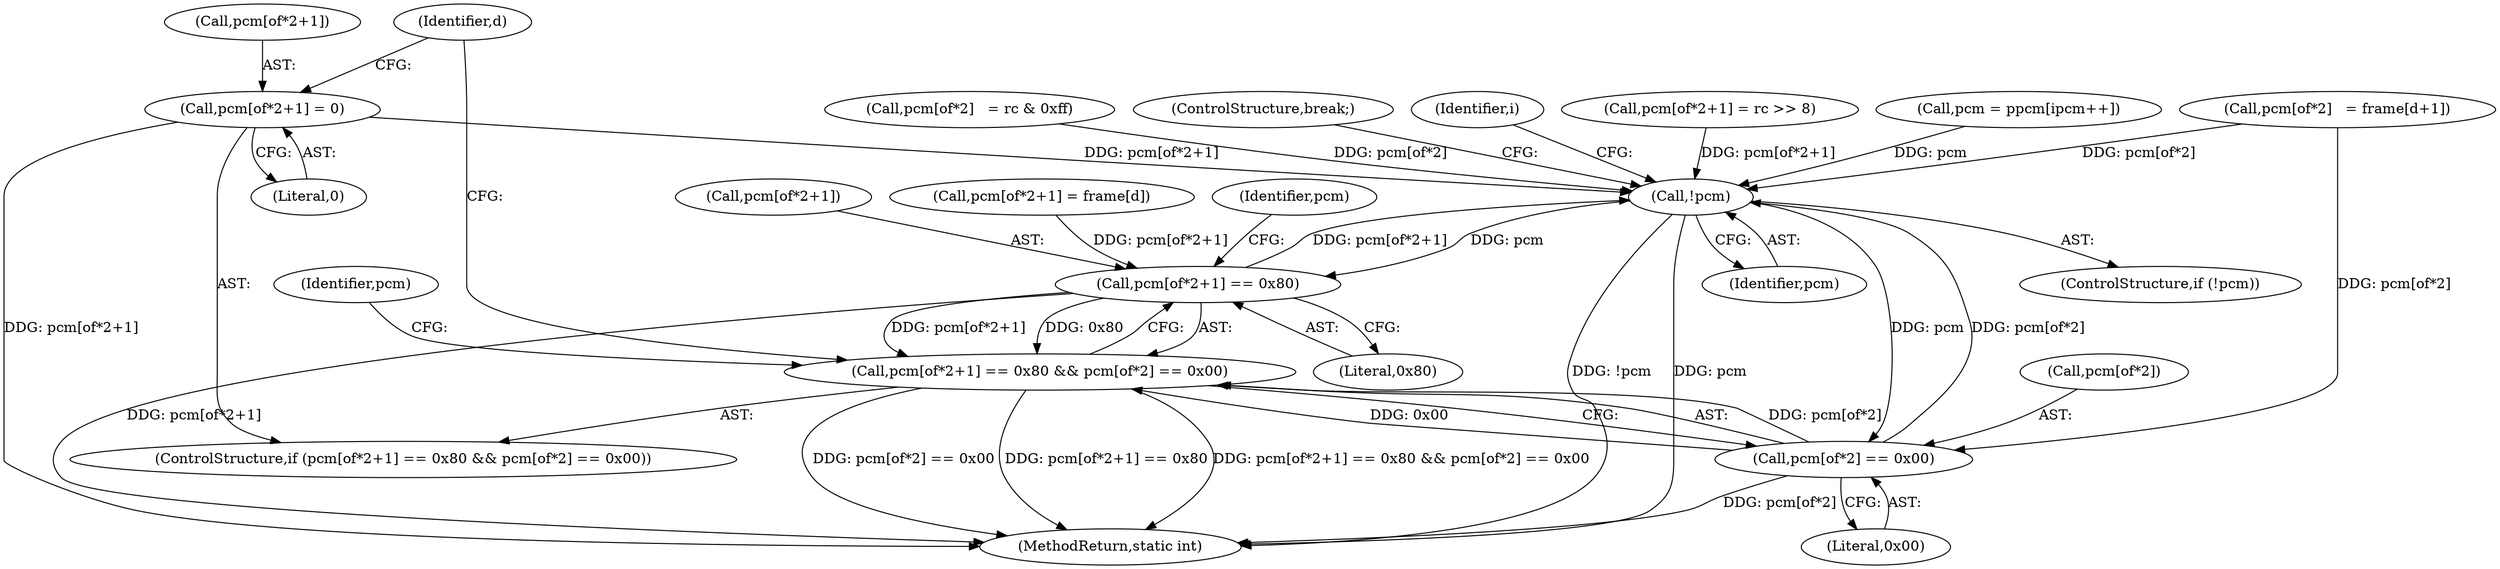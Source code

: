 digraph "0_libav_2d1c0dea5f6b91bec7f5fa53ec050913d851e366@array" {
"1000349" [label="(Call,pcm[of*2+1] = 0)"];
"1000236" [label="(Call,!pcm)"];
"1000333" [label="(Call,pcm[of*2+1] == 0x80)"];
"1000332" [label="(Call,pcm[of*2+1] == 0x80 && pcm[of*2] == 0x00)"];
"1000342" [label="(Call,pcm[of*2] == 0x00)"];
"1000342" [label="(Call,pcm[of*2] == 0x00)"];
"1000498" [label="(Call,pcm[of*2+1] = rc >> 8)"];
"1000343" [label="(Call,pcm[of*2])"];
"1000238" [label="(ControlStructure,break;)"];
"1000241" [label="(Identifier,i)"];
"1000332" [label="(Call,pcm[of*2+1] == 0x80 && pcm[of*2] == 0x00)"];
"1000333" [label="(Call,pcm[of*2+1] == 0x80)"];
"1000320" [label="(Call,pcm[of*2+1] = frame[d])"];
"1000344" [label="(Identifier,pcm)"];
"1000521" [label="(MethodReturn,static int)"];
"1000351" [label="(Identifier,pcm)"];
"1000349" [label="(Call,pcm[of*2+1] = 0)"];
"1000331" [label="(ControlStructure,if (pcm[of*2+1] == 0x80 && pcm[of*2] == 0x00))"];
"1000275" [label="(Identifier,d)"];
"1000357" [label="(Literal,0)"];
"1000235" [label="(ControlStructure,if (!pcm))"];
"1000348" [label="(Literal,0x00)"];
"1000350" [label="(Call,pcm[of*2+1])"];
"1000236" [label="(Call,!pcm)"];
"1000237" [label="(Identifier,pcm)"];
"1000309" [label="(Call,pcm[of*2]   = frame[d+1])"];
"1000334" [label="(Call,pcm[of*2+1])"];
"1000341" [label="(Literal,0x80)"];
"1000229" [label="(Call,pcm = ppcm[ipcm++])"];
"1000489" [label="(Call,pcm[of*2]   = rc & 0xff)"];
"1000349" -> "1000331"  [label="AST: "];
"1000349" -> "1000357"  [label="CFG: "];
"1000350" -> "1000349"  [label="AST: "];
"1000357" -> "1000349"  [label="AST: "];
"1000275" -> "1000349"  [label="CFG: "];
"1000349" -> "1000521"  [label="DDG: pcm[of*2+1]"];
"1000349" -> "1000236"  [label="DDG: pcm[of*2+1]"];
"1000236" -> "1000235"  [label="AST: "];
"1000236" -> "1000237"  [label="CFG: "];
"1000237" -> "1000236"  [label="AST: "];
"1000238" -> "1000236"  [label="CFG: "];
"1000241" -> "1000236"  [label="CFG: "];
"1000236" -> "1000521"  [label="DDG: pcm"];
"1000236" -> "1000521"  [label="DDG: !pcm"];
"1000309" -> "1000236"  [label="DDG: pcm[of*2]"];
"1000333" -> "1000236"  [label="DDG: pcm[of*2+1]"];
"1000342" -> "1000236"  [label="DDG: pcm[of*2]"];
"1000498" -> "1000236"  [label="DDG: pcm[of*2+1]"];
"1000489" -> "1000236"  [label="DDG: pcm[of*2]"];
"1000229" -> "1000236"  [label="DDG: pcm"];
"1000236" -> "1000333"  [label="DDG: pcm"];
"1000236" -> "1000342"  [label="DDG: pcm"];
"1000333" -> "1000332"  [label="AST: "];
"1000333" -> "1000341"  [label="CFG: "];
"1000334" -> "1000333"  [label="AST: "];
"1000341" -> "1000333"  [label="AST: "];
"1000344" -> "1000333"  [label="CFG: "];
"1000332" -> "1000333"  [label="CFG: "];
"1000333" -> "1000521"  [label="DDG: pcm[of*2+1]"];
"1000333" -> "1000332"  [label="DDG: pcm[of*2+1]"];
"1000333" -> "1000332"  [label="DDG: 0x80"];
"1000320" -> "1000333"  [label="DDG: pcm[of*2+1]"];
"1000332" -> "1000331"  [label="AST: "];
"1000332" -> "1000342"  [label="CFG: "];
"1000342" -> "1000332"  [label="AST: "];
"1000351" -> "1000332"  [label="CFG: "];
"1000275" -> "1000332"  [label="CFG: "];
"1000332" -> "1000521"  [label="DDG: pcm[of*2+1] == 0x80"];
"1000332" -> "1000521"  [label="DDG: pcm[of*2+1] == 0x80 && pcm[of*2] == 0x00"];
"1000332" -> "1000521"  [label="DDG: pcm[of*2] == 0x00"];
"1000342" -> "1000332"  [label="DDG: pcm[of*2]"];
"1000342" -> "1000332"  [label="DDG: 0x00"];
"1000342" -> "1000348"  [label="CFG: "];
"1000343" -> "1000342"  [label="AST: "];
"1000348" -> "1000342"  [label="AST: "];
"1000342" -> "1000521"  [label="DDG: pcm[of*2]"];
"1000309" -> "1000342"  [label="DDG: pcm[of*2]"];
}
